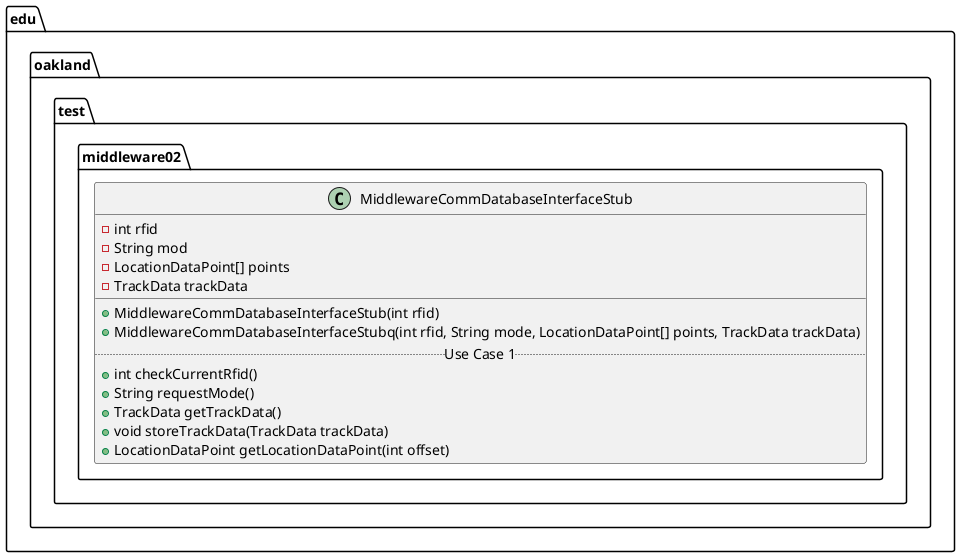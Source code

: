@startuml MiddlewareCommDatabaseInterfaceStub

package edu.oakland.test.middleware02 {
    class MiddlewareCommDatabaseInterfaceStub {
        - int rfid
        - String mod
        - LocationDataPoint[] points
        - TrackData trackData
        __
        + MiddlewareCommDatabaseInterfaceStub(int rfid)
        + MiddlewareCommDatabaseInterfaceStubq(int rfid, String mode, LocationDataPoint[] points, TrackData trackData)
        .. Use Case 1 ..
        + int checkCurrentRfid()
        + String requestMode()
        + TrackData getTrackData()
        + void storeTrackData(TrackData trackData)
        + LocationDataPoint getLocationDataPoint(int offset)
    }
}

@enduml